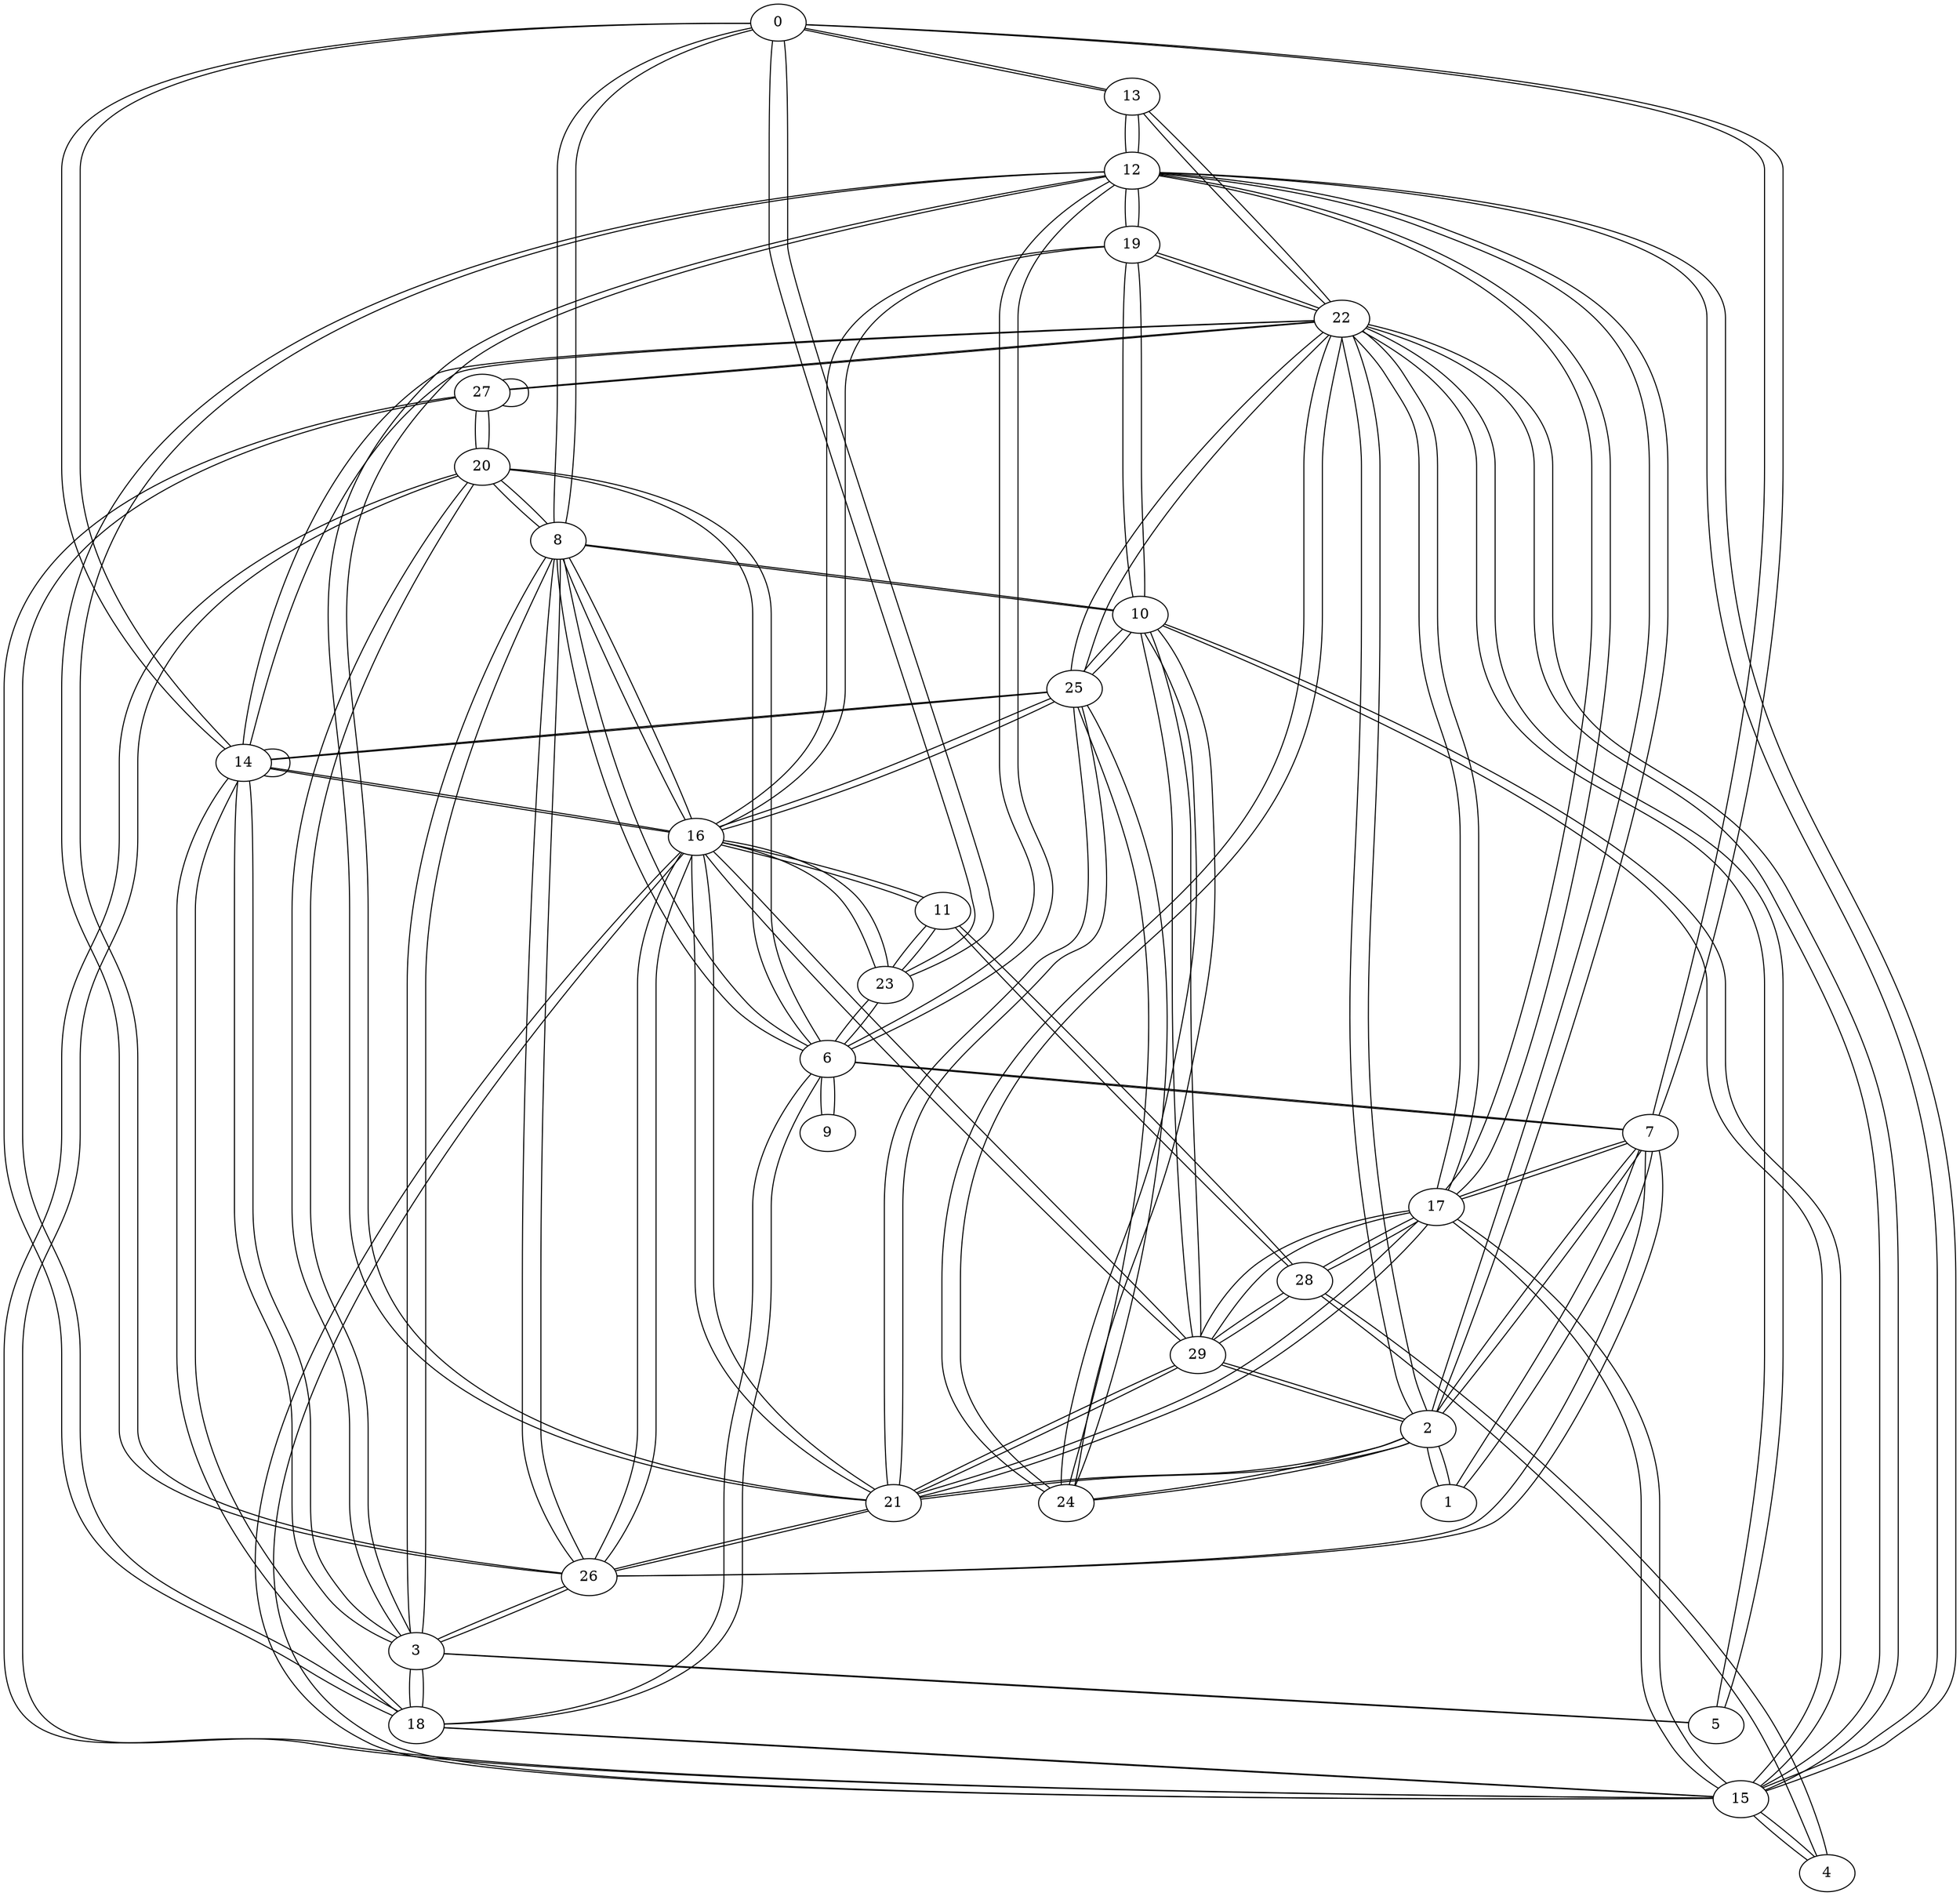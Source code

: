 // ErdosRenyi
graph {
	0 [label=0]
	0 -- 13
	0 -- 14
	0 -- 23
	0 -- 7
	0 -- 8
	1 [label=1]
	1 -- 2
	1 -- 7
	2 [label=2]
	2 -- 7
	2 -- 22
	2 -- 21
	2 -- 12
	2 -- 1
	2 -- 29
	2 -- 24
	3 [label=3]
	3 -- 18
	3 -- 14
	3 -- 26
	3 -- 8
	3 -- 20
	3 -- 5
	4 [label=4]
	4 -- 15
	4 -- 28
	5 [label=5]
	5 -- 3
	5 -- 22
	6 [label=6]
	6 -- 23
	6 -- 7
	6 -- 8
	6 -- 9
	6 -- 18
	6 -- 20
	6 -- 12
	7 [label=7]
	7 -- 2
	7 -- 26
	7 -- 6
	7 -- 17
	7 -- 0
	7 -- 1
	8 [label=8]
	8 -- 16
	8 -- 26
	8 -- 3
	8 -- 6
	8 -- 10
	8 -- 20
	8 -- 0
	9 [label=9]
	9 -- 6
	10 [label=10]
	10 -- 24
	10 -- 25
	10 -- 15
	10 -- 8
	10 -- 29
	10 -- 19
	11 [label=11]
	11 -- 23
	11 -- 16
	11 -- 28
	12 [label=12]
	12 -- 19
	12 -- 21
	12 -- 2
	12 -- 13
	12 -- 26
	12 -- 17
	12 -- 15
	12 -- 6
	13 [label=13]
	13 -- 0
	13 -- 12
	13 -- 22
	14 [label=14]
	14 -- 3
	14 -- 25
	14 -- 18
	14 -- 16
	14 -- 14
	14 -- 0
	14 -- 22
	15 [label=15]
	15 -- 17
	15 -- 18
	15 -- 4
	15 -- 20
	15 -- 22
	15 -- 16
	15 -- 10
	15 -- 12
	16 [label=16]
	16 -- 8
	16 -- 29
	16 -- 14
	16 -- 11
	16 -- 25
	16 -- 15
	16 -- 21
	16 -- 19
	16 -- 26
	16 -- 23
	17 [label=17]
	17 -- 29
	17 -- 15
	17 -- 21
	17 -- 7
	17 -- 28
	17 -- 12
	17 -- 22
	18 [label=18]
	18 -- 3
	18 -- 14
	18 -- 15
	18 -- 27
	18 -- 6
	19 [label=19]
	19 -- 12
	19 -- 16
	19 -- 22
	19 -- 10
	20 [label=20]
	20 -- 15
	20 -- 27
	20 -- 8
	20 -- 3
	20 -- 6
	21 [label=21]
	21 -- 26
	21 -- 29
	21 -- 17
	21 -- 12
	21 -- 2
	21 -- 16
	21 -- 25
	22 [label=22]
	22 -- 2
	22 -- 27
	22 -- 24
	22 -- 15
	22 -- 14
	22 -- 25
	22 -- 13
	22 -- 5
	22 -- 19
	22 -- 17
	23 [label=23]
	23 -- 11
	23 -- 6
	23 -- 0
	23 -- 16
	24 [label=24]
	24 -- 22
	24 -- 25
	24 -- 10
	24 -- 2
	25 [label=25]
	25 -- 14
	25 -- 24
	25 -- 16
	25 -- 10
	25 -- 21
	25 -- 22
	26 [label=26]
	26 -- 21
	26 -- 3
	26 -- 7
	26 -- 8
	26 -- 12
	26 -- 16
	27 [label=27]
	27 -- 18
	27 -- 22
	27 -- 27
	27 -- 20
	28 [label=28]
	28 -- 29
	28 -- 17
	28 -- 4
	28 -- 11
	29 [label=29]
	29 -- 28
	29 -- 16
	29 -- 17
	29 -- 21
	29 -- 10
	29 -- 2
}
